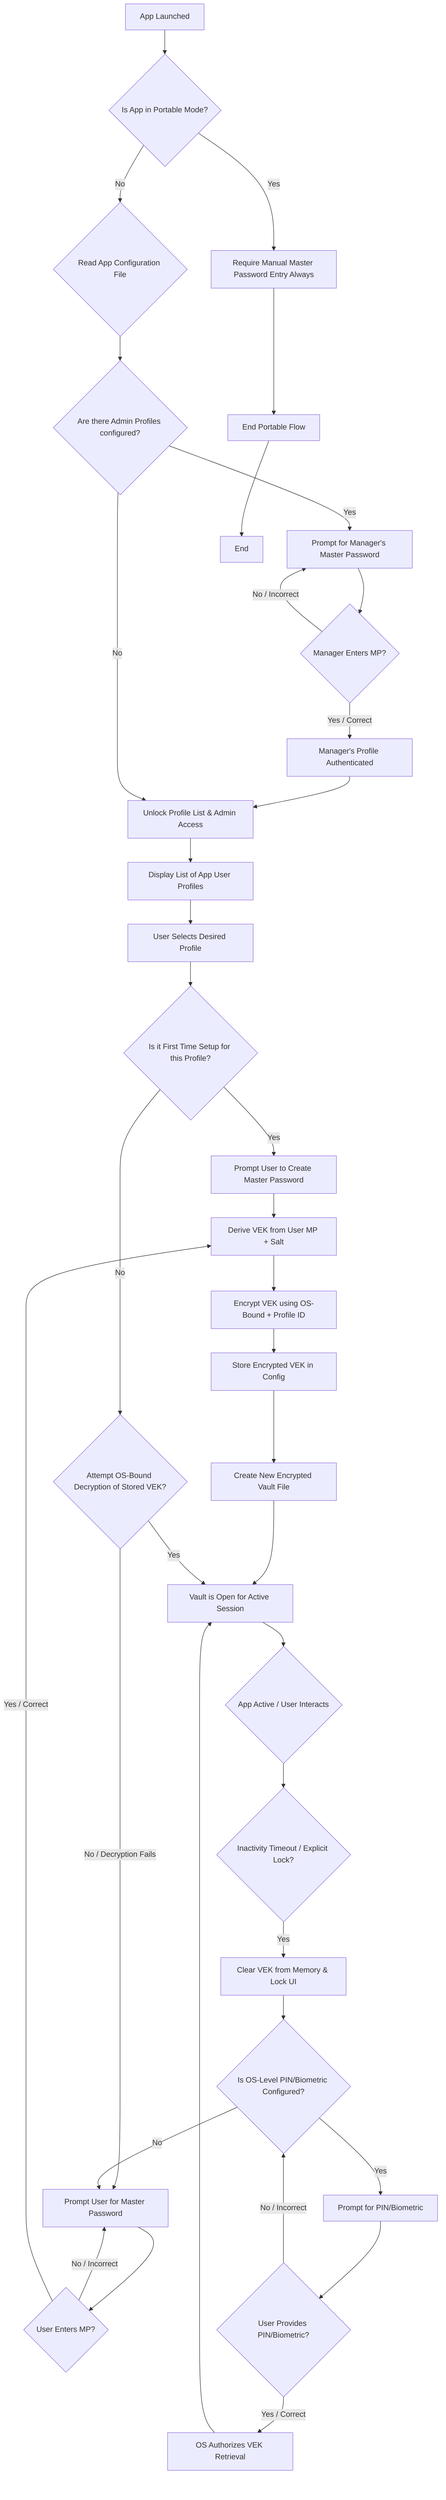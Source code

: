 graph TD
    A[App Launched] --> B{Is App in Portable Mode?}

    B -- Yes --> C[Require Manual Master Password Entry Always]
    C --> END_PORTABLE[End Portable Flow]

    B -- No --> D{Read App Configuration File}

    D --> E{Are there Admin Profiles configured?}

    E -- Yes --> F[Prompt for Manager's Master Password]
    F --> G{Manager Enters MP?}

    G -- No / Incorrect --> F
    G -- Yes / Correct --> H[Manager's Profile Authenticated]

    H --> I[Unlock Profile List & Admin Access]

    E -- No --> I

    I --> J[Display List of App User Profiles]
    J --> K[User Selects Desired Profile]

    K --> L{Is it First Time Setup for this Profile?}

    L -- Yes --> M[Prompt User to Create Master Password]
    M --> N[Derive VEK from User MP + Salt]
    N --> O[Encrypt VEK using OS-Bound + Profile ID]
    O --> P[Store Encrypted VEK in Config]
    P --> Q[Create New Encrypted Vault File]
    Q --> R[Vault is Open for Active Session]

    L -- No --> S{Attempt OS-Bound Decryption of Stored VEK?}
    S -- Yes --> R

    S -- No / Decryption Fails --> T[Prompt User for Master Password]
    T --> U{User Enters MP?}

    U -- No / Incorrect --> T
    U -- Yes / Correct --> N

    R --> V{App Active / User Interacts}

    V --> W{Inactivity Timeout / Explicit Lock?}

    W -- Yes --> X[Clear VEK from Memory & Lock UI]
    X --> Y{Is OS-Level PIN/Biometric Configured?}

    Y -- Yes --> Z[Prompt for PIN/Biometric]
    Z --> AA{User Provides PIN/Biometric?}

    AA -- No / Incorrect --> Y
    AA -- Yes / Correct --> S_BIOMETRIC[OS Authorizes VEK Retrieval]
    S_BIOMETRIC --> R

    Y -- No --> T[Prompt User for Master Password]

    END_PORTABLE --> ZZZ[End]
